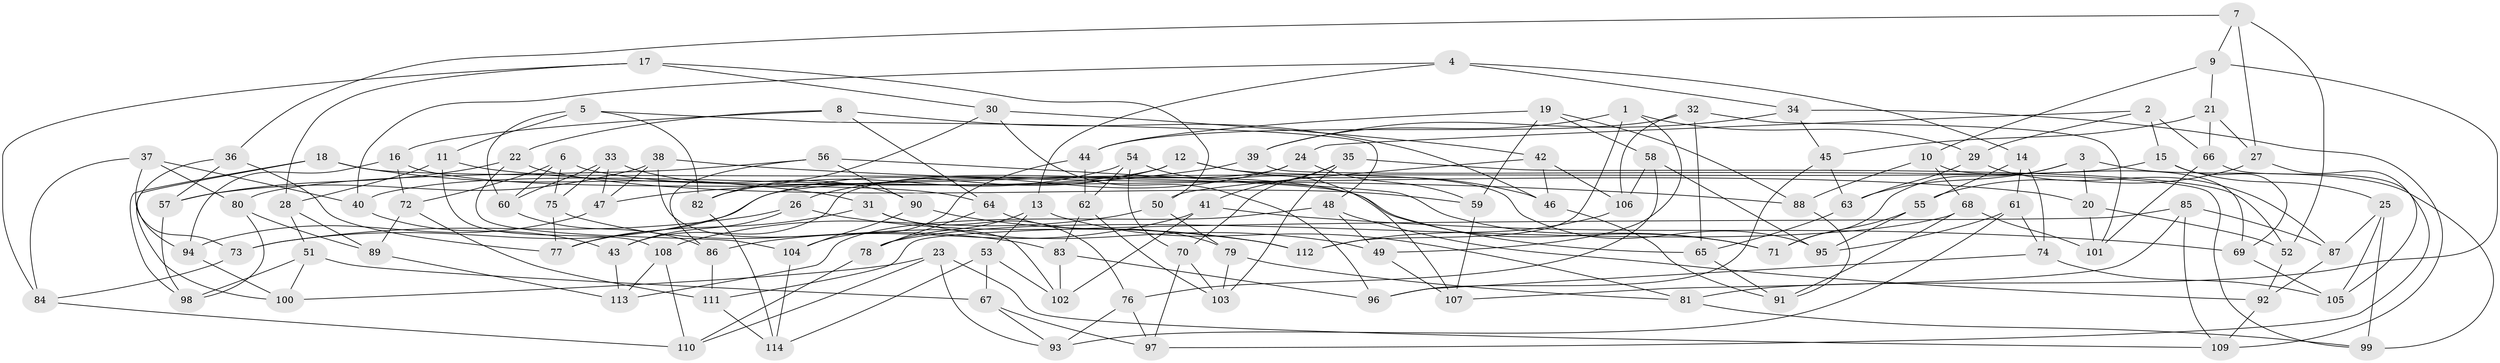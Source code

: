 // Generated by graph-tools (version 1.1) at 2025/16/03/09/25 04:16:16]
// undirected, 114 vertices, 228 edges
graph export_dot {
graph [start="1"]
  node [color=gray90,style=filled];
  1;
  2;
  3;
  4;
  5;
  6;
  7;
  8;
  9;
  10;
  11;
  12;
  13;
  14;
  15;
  16;
  17;
  18;
  19;
  20;
  21;
  22;
  23;
  24;
  25;
  26;
  27;
  28;
  29;
  30;
  31;
  32;
  33;
  34;
  35;
  36;
  37;
  38;
  39;
  40;
  41;
  42;
  43;
  44;
  45;
  46;
  47;
  48;
  49;
  50;
  51;
  52;
  53;
  54;
  55;
  56;
  57;
  58;
  59;
  60;
  61;
  62;
  63;
  64;
  65;
  66;
  67;
  68;
  69;
  70;
  71;
  72;
  73;
  74;
  75;
  76;
  77;
  78;
  79;
  80;
  81;
  82;
  83;
  84;
  85;
  86;
  87;
  88;
  89;
  90;
  91;
  92;
  93;
  94;
  95;
  96;
  97;
  98;
  99;
  100;
  101;
  102;
  103;
  104;
  105;
  106;
  107;
  108;
  109;
  110;
  111;
  112;
  113;
  114;
  1 -- 39;
  1 -- 29;
  1 -- 49;
  1 -- 112;
  2 -- 66;
  2 -- 29;
  2 -- 24;
  2 -- 15;
  3 -- 20;
  3 -- 71;
  3 -- 99;
  3 -- 63;
  4 -- 40;
  4 -- 14;
  4 -- 34;
  4 -- 13;
  5 -- 82;
  5 -- 48;
  5 -- 11;
  5 -- 60;
  6 -- 72;
  6 -- 65;
  6 -- 75;
  6 -- 60;
  7 -- 9;
  7 -- 36;
  7 -- 52;
  7 -- 27;
  8 -- 64;
  8 -- 16;
  8 -- 46;
  8 -- 22;
  9 -- 10;
  9 -- 21;
  9 -- 81;
  10 -- 88;
  10 -- 68;
  10 -- 69;
  11 -- 20;
  11 -- 28;
  11 -- 108;
  12 -- 40;
  12 -- 46;
  12 -- 77;
  12 -- 95;
  13 -- 53;
  13 -- 81;
  13 -- 78;
  14 -- 55;
  14 -- 61;
  14 -- 74;
  15 -- 73;
  15 -- 25;
  15 -- 69;
  16 -- 94;
  16 -- 72;
  16 -- 64;
  17 -- 50;
  17 -- 84;
  17 -- 28;
  17 -- 30;
  18 -- 100;
  18 -- 71;
  18 -- 31;
  18 -- 98;
  19 -- 44;
  19 -- 59;
  19 -- 58;
  19 -- 88;
  20 -- 52;
  20 -- 101;
  21 -- 66;
  21 -- 45;
  21 -- 27;
  22 -- 57;
  22 -- 59;
  22 -- 104;
  23 -- 93;
  23 -- 110;
  23 -- 109;
  23 -- 100;
  24 -- 43;
  24 -- 59;
  24 -- 26;
  25 -- 87;
  25 -- 105;
  25 -- 99;
  26 -- 43;
  26 -- 112;
  26 -- 73;
  27 -- 55;
  27 -- 105;
  28 -- 89;
  28 -- 51;
  29 -- 87;
  29 -- 63;
  30 -- 96;
  30 -- 42;
  30 -- 82;
  31 -- 76;
  31 -- 49;
  31 -- 77;
  32 -- 65;
  32 -- 44;
  32 -- 106;
  32 -- 101;
  33 -- 75;
  33 -- 90;
  33 -- 60;
  33 -- 47;
  34 -- 109;
  34 -- 45;
  34 -- 39;
  35 -- 70;
  35 -- 103;
  35 -- 41;
  35 -- 52;
  36 -- 94;
  36 -- 57;
  36 -- 77;
  37 -- 80;
  37 -- 40;
  37 -- 73;
  37 -- 84;
  38 -- 88;
  38 -- 57;
  38 -- 47;
  38 -- 102;
  39 -- 47;
  39 -- 99;
  40 -- 43;
  41 -- 86;
  41 -- 69;
  41 -- 102;
  42 -- 50;
  42 -- 46;
  42 -- 106;
  43 -- 113;
  44 -- 62;
  44 -- 104;
  45 -- 96;
  45 -- 63;
  46 -- 91;
  47 -- 94;
  48 -- 113;
  48 -- 92;
  48 -- 49;
  49 -- 107;
  50 -- 108;
  50 -- 79;
  51 -- 100;
  51 -- 67;
  51 -- 98;
  52 -- 92;
  53 -- 67;
  53 -- 114;
  53 -- 102;
  54 -- 62;
  54 -- 70;
  54 -- 82;
  54 -- 107;
  55 -- 71;
  55 -- 95;
  56 -- 86;
  56 -- 71;
  56 -- 90;
  56 -- 80;
  57 -- 98;
  58 -- 95;
  58 -- 106;
  58 -- 76;
  59 -- 107;
  60 -- 86;
  61 -- 93;
  61 -- 74;
  61 -- 95;
  62 -- 103;
  62 -- 83;
  63 -- 65;
  64 -- 78;
  64 -- 79;
  65 -- 91;
  66 -- 101;
  66 -- 97;
  67 -- 93;
  67 -- 97;
  68 -- 101;
  68 -- 78;
  68 -- 91;
  69 -- 105;
  70 -- 103;
  70 -- 97;
  72 -- 111;
  72 -- 89;
  73 -- 84;
  74 -- 105;
  74 -- 96;
  75 -- 83;
  75 -- 77;
  76 -- 97;
  76 -- 93;
  78 -- 110;
  79 -- 103;
  79 -- 81;
  80 -- 98;
  80 -- 89;
  81 -- 99;
  82 -- 114;
  83 -- 102;
  83 -- 96;
  84 -- 110;
  85 -- 87;
  85 -- 109;
  85 -- 107;
  85 -- 111;
  86 -- 111;
  87 -- 92;
  88 -- 91;
  89 -- 113;
  90 -- 112;
  90 -- 104;
  92 -- 109;
  94 -- 100;
  104 -- 114;
  106 -- 112;
  108 -- 113;
  108 -- 110;
  111 -- 114;
}
